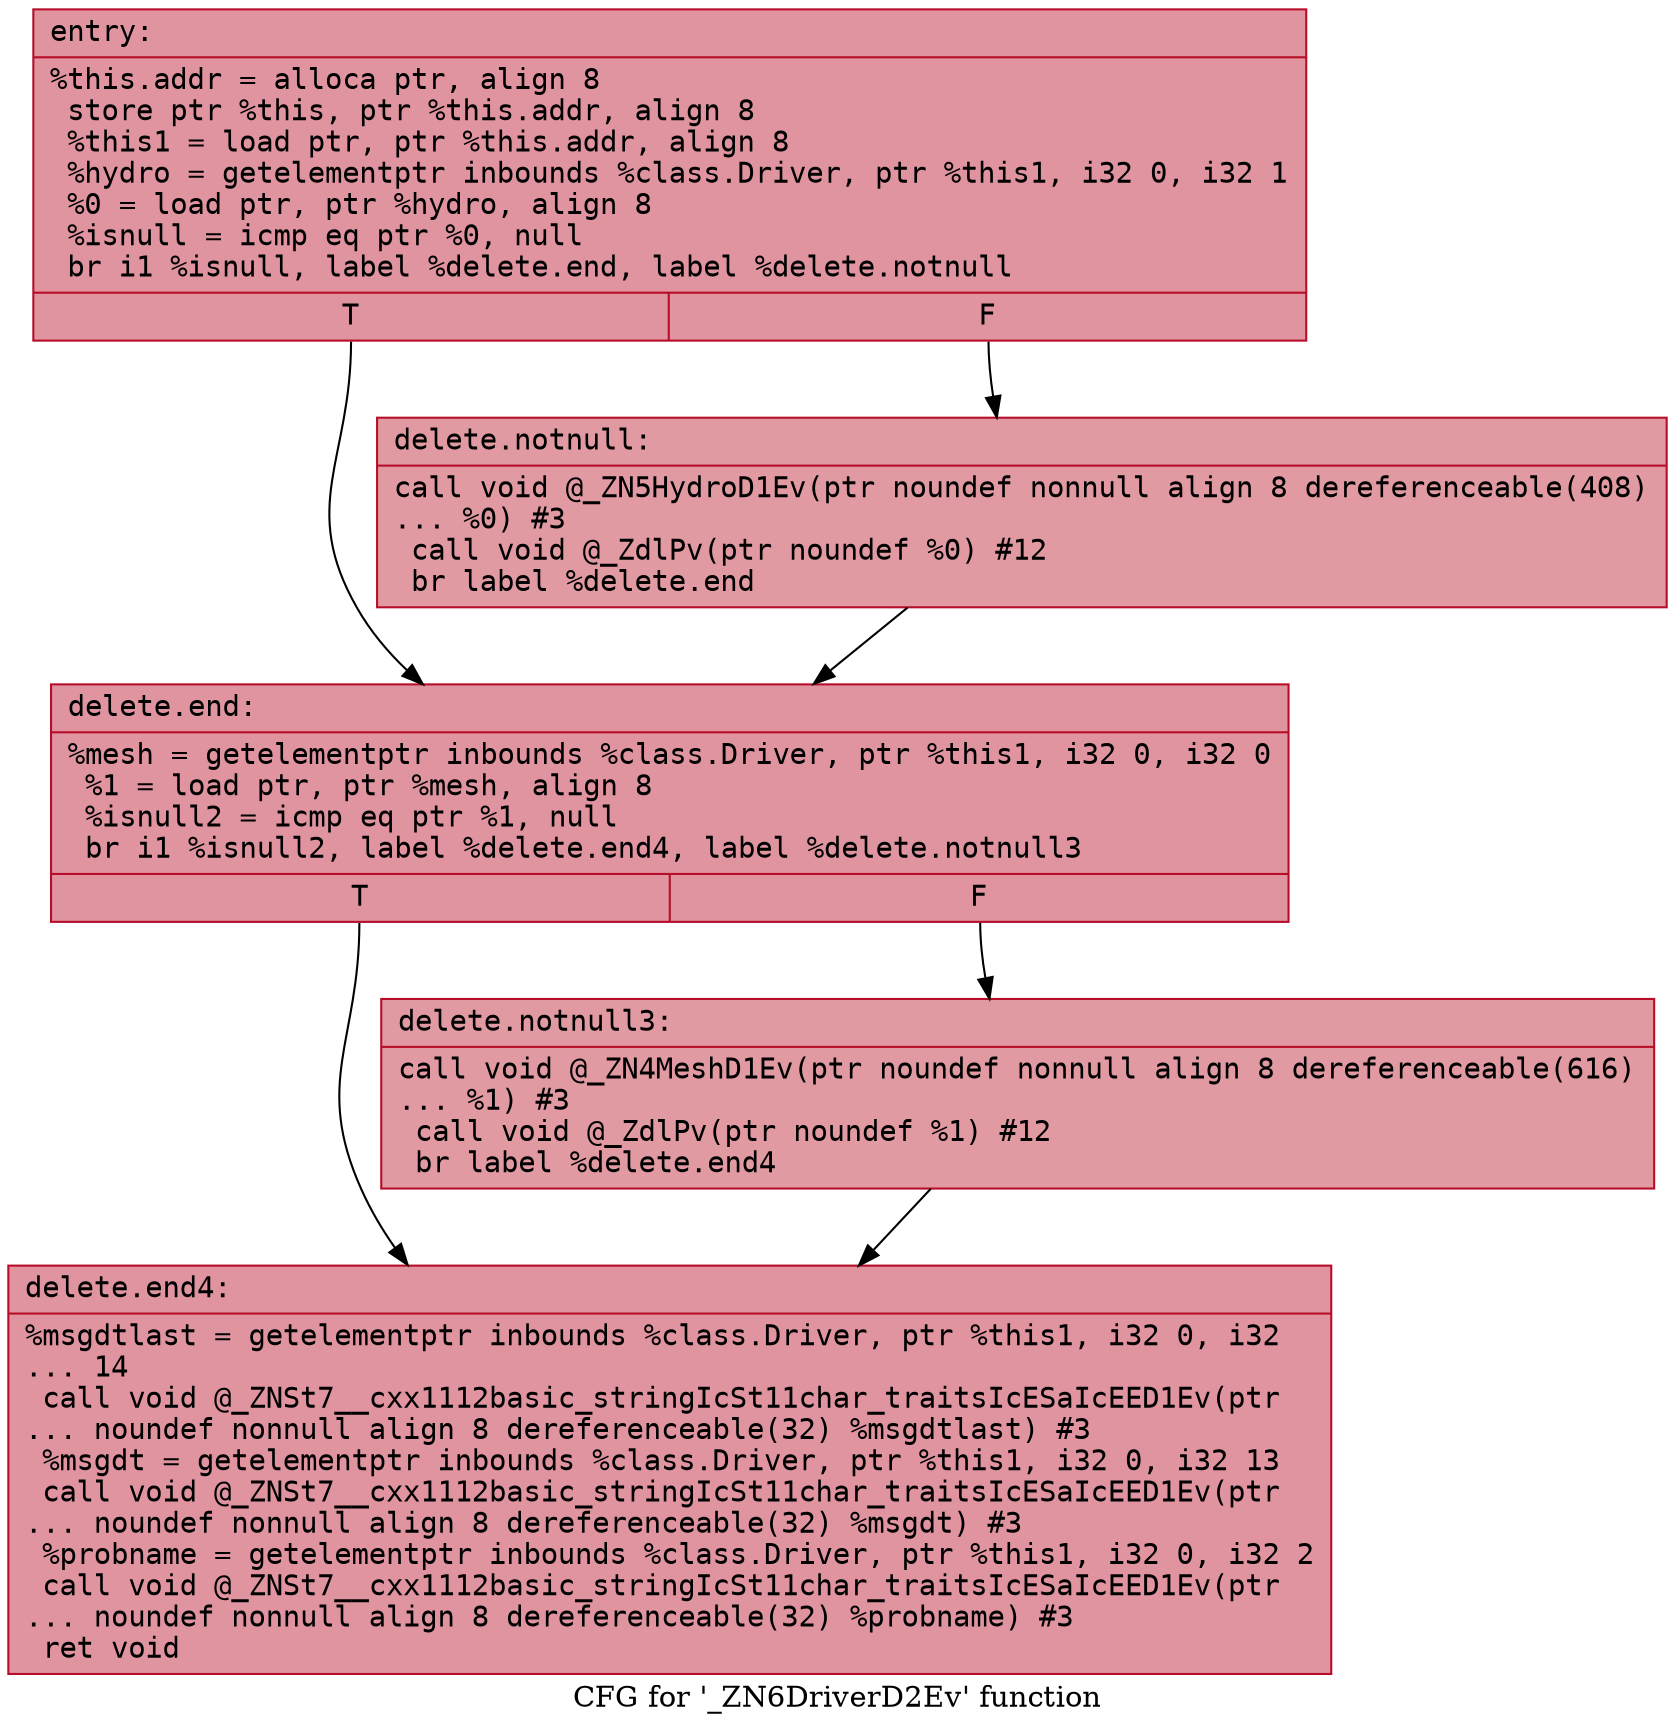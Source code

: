 digraph "CFG for '_ZN6DriverD2Ev' function" {
	label="CFG for '_ZN6DriverD2Ev' function";

	Node0x55f5c3661880 [shape=record,color="#b70d28ff", style=filled, fillcolor="#b70d2870" fontname="Courier",label="{entry:\l|  %this.addr = alloca ptr, align 8\l  store ptr %this, ptr %this.addr, align 8\l  %this1 = load ptr, ptr %this.addr, align 8\l  %hydro = getelementptr inbounds %class.Driver, ptr %this1, i32 0, i32 1\l  %0 = load ptr, ptr %hydro, align 8\l  %isnull = icmp eq ptr %0, null\l  br i1 %isnull, label %delete.end, label %delete.notnull\l|{<s0>T|<s1>F}}"];
	Node0x55f5c3661880:s0 -> Node0x55f5c3671900[tooltip="entry -> delete.end\nProbability 37.50%" ];
	Node0x55f5c3661880:s1 -> Node0x55f5c3671980[tooltip="entry -> delete.notnull\nProbability 62.50%" ];
	Node0x55f5c3671980 [shape=record,color="#b70d28ff", style=filled, fillcolor="#bb1b2c70" fontname="Courier",label="{delete.notnull:\l|  call void @_ZN5HydroD1Ev(ptr noundef nonnull align 8 dereferenceable(408)\l... %0) #3\l  call void @_ZdlPv(ptr noundef %0) #12\l  br label %delete.end\l}"];
	Node0x55f5c3671980 -> Node0x55f5c3671900[tooltip="delete.notnull -> delete.end\nProbability 100.00%" ];
	Node0x55f5c3671900 [shape=record,color="#b70d28ff", style=filled, fillcolor="#b70d2870" fontname="Courier",label="{delete.end:\l|  %mesh = getelementptr inbounds %class.Driver, ptr %this1, i32 0, i32 0\l  %1 = load ptr, ptr %mesh, align 8\l  %isnull2 = icmp eq ptr %1, null\l  br i1 %isnull2, label %delete.end4, label %delete.notnull3\l|{<s0>T|<s1>F}}"];
	Node0x55f5c3671900:s0 -> Node0x55f5c3671ed0[tooltip="delete.end -> delete.end4\nProbability 37.50%" ];
	Node0x55f5c3671900:s1 -> Node0x55f5c3671f50[tooltip="delete.end -> delete.notnull3\nProbability 62.50%" ];
	Node0x55f5c3671f50 [shape=record,color="#b70d28ff", style=filled, fillcolor="#bb1b2c70" fontname="Courier",label="{delete.notnull3:\l|  call void @_ZN4MeshD1Ev(ptr noundef nonnull align 8 dereferenceable(616)\l... %1) #3\l  call void @_ZdlPv(ptr noundef %1) #12\l  br label %delete.end4\l}"];
	Node0x55f5c3671f50 -> Node0x55f5c3671ed0[tooltip="delete.notnull3 -> delete.end4\nProbability 100.00%" ];
	Node0x55f5c3671ed0 [shape=record,color="#b70d28ff", style=filled, fillcolor="#b70d2870" fontname="Courier",label="{delete.end4:\l|  %msgdtlast = getelementptr inbounds %class.Driver, ptr %this1, i32 0, i32\l... 14\l  call void @_ZNSt7__cxx1112basic_stringIcSt11char_traitsIcESaIcEED1Ev(ptr\l... noundef nonnull align 8 dereferenceable(32) %msgdtlast) #3\l  %msgdt = getelementptr inbounds %class.Driver, ptr %this1, i32 0, i32 13\l  call void @_ZNSt7__cxx1112basic_stringIcSt11char_traitsIcESaIcEED1Ev(ptr\l... noundef nonnull align 8 dereferenceable(32) %msgdt) #3\l  %probname = getelementptr inbounds %class.Driver, ptr %this1, i32 0, i32 2\l  call void @_ZNSt7__cxx1112basic_stringIcSt11char_traitsIcESaIcEED1Ev(ptr\l... noundef nonnull align 8 dereferenceable(32) %probname) #3\l  ret void\l}"];
}
